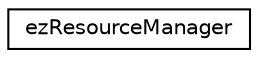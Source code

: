 digraph "Graphical Class Hierarchy"
{
 // LATEX_PDF_SIZE
  edge [fontname="Helvetica",fontsize="10",labelfontname="Helvetica",labelfontsize="10"];
  node [fontname="Helvetica",fontsize="10",shape=record];
  rankdir="LR";
  Node0 [label="ezResourceManager",height=0.2,width=0.4,color="black", fillcolor="white", style="filled",URL="$dc/d99/classez_resource_manager.htm",tooltip="The central class for managing all types derived from ezResource."];
}
